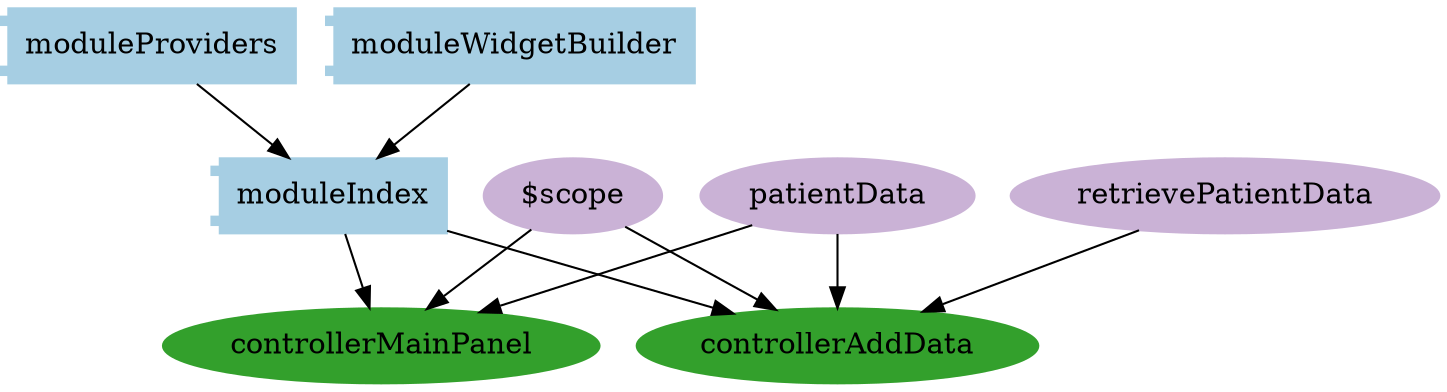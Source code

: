 digraph dependencies {
  node[shape="component",style="filled",colorscheme=paired12]


    node[shape="component"]
    "moduleIndex"[label="moduleIndex", color=1]

    
      "moduleProviders"[label="moduleProviders", color=1]
      "moduleProviders" -> "moduleIndex"
    
      "moduleWidgetBuilder"[label="moduleWidgetBuilder", color=1]
      "moduleWidgetBuilder" -> "moduleIndex"
    


    node[shape="ellipse"]
    


    
      "controllerAddData"[label="controllerAddData", color=4]
      "moduleIndex" -> "controllerAddData"
    
      "controllerMainPanel"[label="controllerMainPanel", color=4]
      "moduleIndex" -> "controllerMainPanel"
    

    

    

    node[shape="cds"]
    

    









    node[shape="ellipse",style="filled", color=9]
    

    


    
      
        "$scope"[label="$scope"]
        "$scope" -> "controllerAddData"
      
        "patientData"[label="patientData"]
        "patientData" -> "controllerAddData"
      
        "retrievePatientData"[label="retrievePatientData"]
        "retrievePatientData" -> "controllerAddData"
      
    
      
        "$scope"[label="$scope"]
        "$scope" -> "controllerMainPanel"
      
        "patientData"[label="patientData"]
        "patientData" -> "controllerMainPanel"
      
    

    

    

    


}
